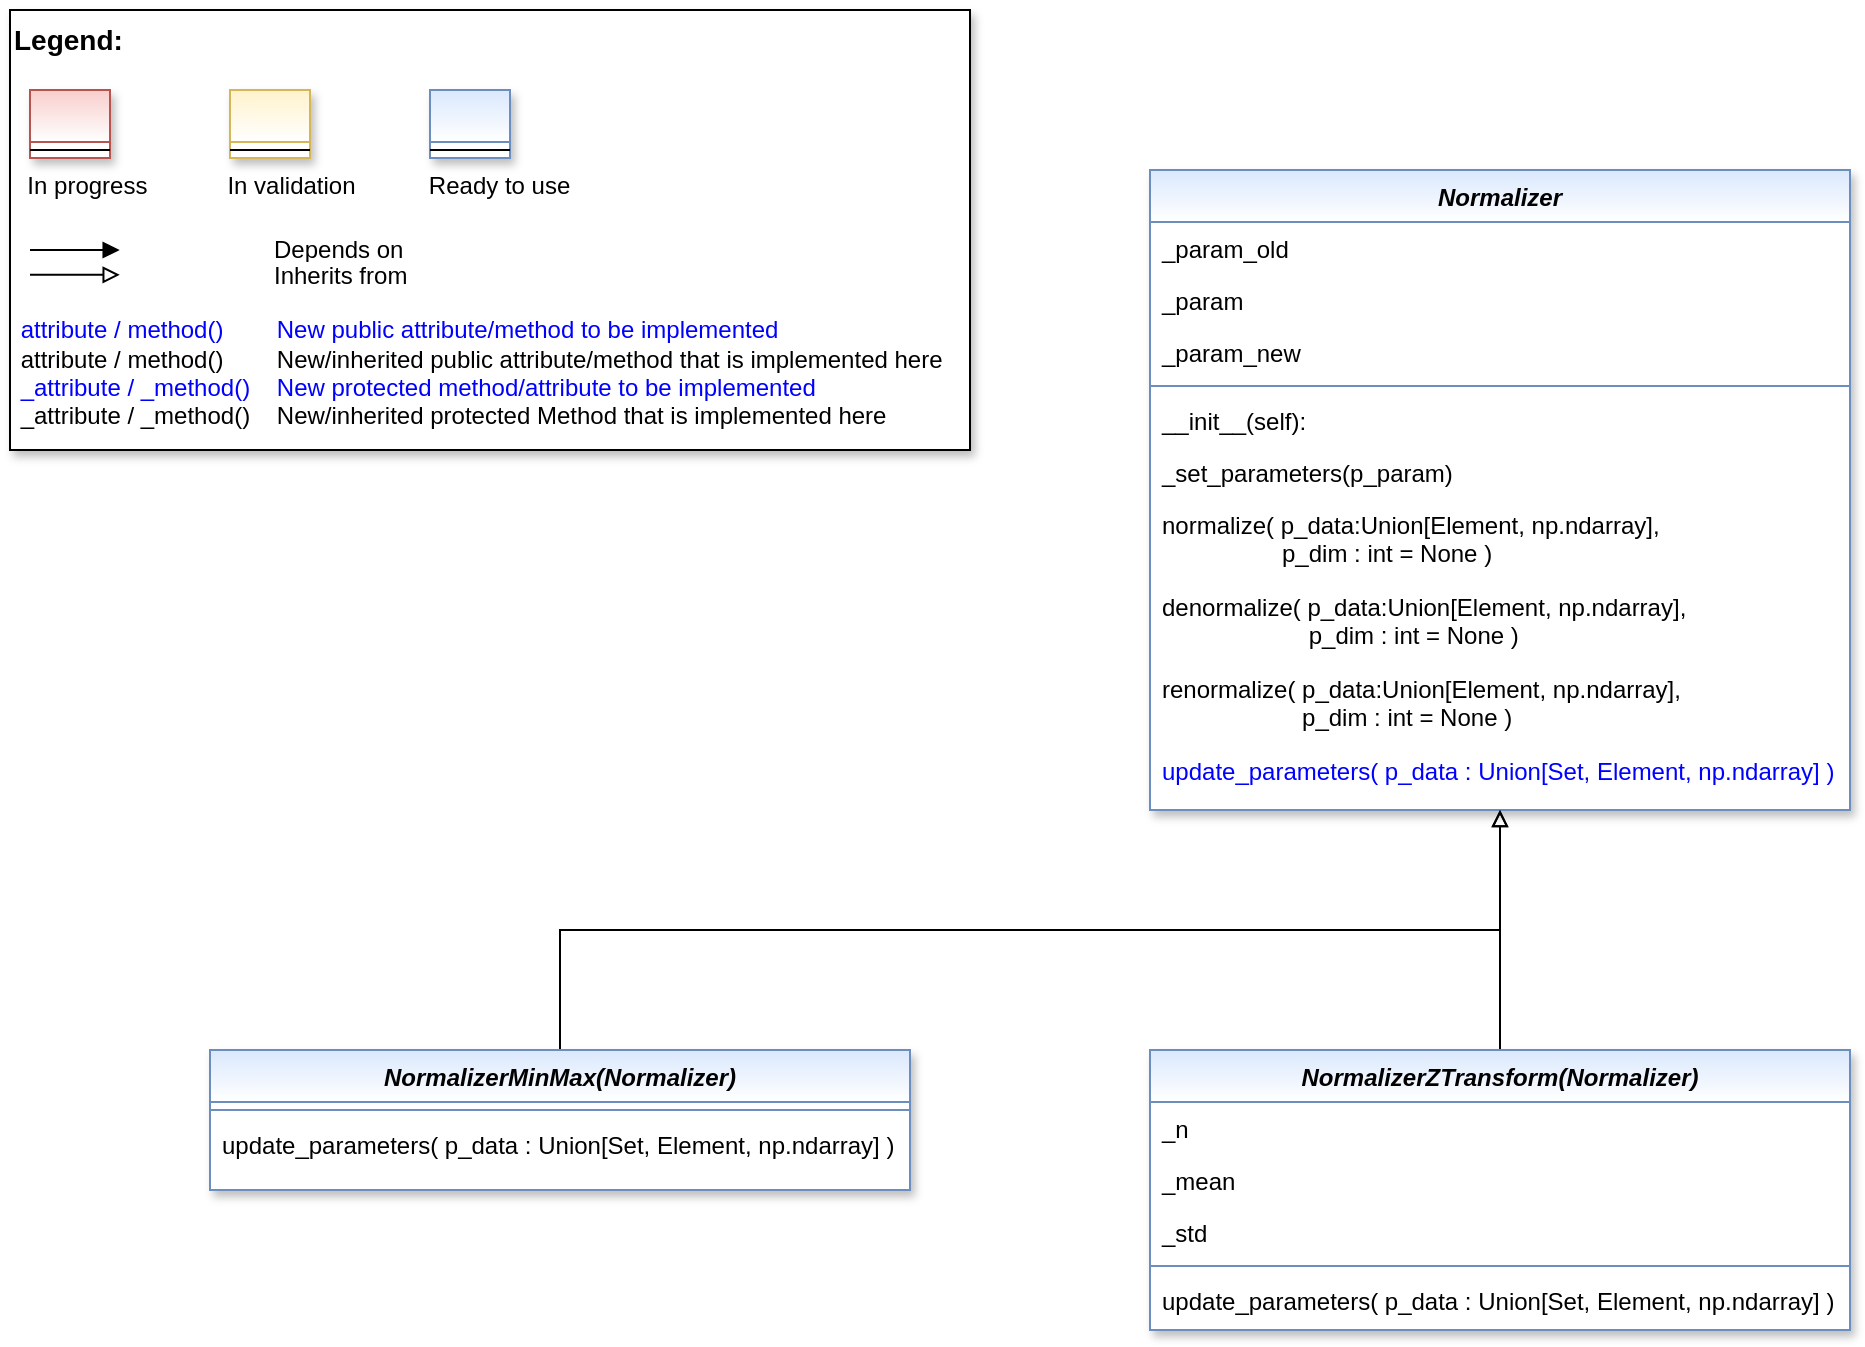 <mxfile version="26.2.2">
  <diagram id="C5RBs43oDa-KdzZeNtuy" name="Page-1">
    <mxGraphModel dx="2878" dy="1242" grid="1" gridSize="10" guides="1" tooltips="1" connect="1" arrows="1" fold="1" page="1" pageScale="1" pageWidth="827" pageHeight="1169" math="0" shadow="0">
      <root>
        <mxCell id="WIyWlLk6GJQsqaUBKTNV-0" />
        <mxCell id="WIyWlLk6GJQsqaUBKTNV-1" parent="WIyWlLk6GJQsqaUBKTNV-0" />
        <mxCell id="zkfFHV4jXpPFQw0GAbJ--0" value="Normalizer" style="swimlane;fontStyle=3;align=center;verticalAlign=top;childLayout=stackLayout;horizontal=1;startSize=26;horizontalStack=0;resizeParent=1;resizeLast=0;collapsible=1;marginBottom=0;rounded=0;shadow=1;strokeWidth=1;fillColor=#dae8fc;strokeColor=#6c8ebf;gradientColor=#FFFFFF;swimlaneFillColor=#FFFFFF;" parent="WIyWlLk6GJQsqaUBKTNV-1" vertex="1">
          <mxGeometry x="610" y="120" width="350" height="320" as="geometry">
            <mxRectangle x="230" y="140" width="160" height="26" as="alternateBounds" />
          </mxGeometry>
        </mxCell>
        <mxCell id="zkfFHV4jXpPFQw0GAbJ--3" value="_param_old" style="text;align=left;verticalAlign=top;spacingLeft=4;spacingRight=4;overflow=hidden;rotatable=0;points=[[0,0.5],[1,0.5]];portConstraint=eastwest;rounded=0;shadow=0;html=0;" parent="zkfFHV4jXpPFQw0GAbJ--0" vertex="1">
          <mxGeometry y="26" width="350" height="26" as="geometry" />
        </mxCell>
        <mxCell id="eLnOqRD9iw0-AsLMPfdM-3" value="_param" style="text;align=left;verticalAlign=top;spacingLeft=4;spacingRight=4;overflow=hidden;rotatable=0;points=[[0,0.5],[1,0.5]];portConstraint=eastwest;rounded=0;shadow=0;html=0;" parent="zkfFHV4jXpPFQw0GAbJ--0" vertex="1">
          <mxGeometry y="52" width="350" height="26" as="geometry" />
        </mxCell>
        <mxCell id="NOGOSVl_g-RIHEhjTQcU-0" value="_param_new" style="text;align=left;verticalAlign=top;spacingLeft=4;spacingRight=4;overflow=hidden;rotatable=0;points=[[0,0.5],[1,0.5]];portConstraint=eastwest;rounded=0;shadow=0;html=0;" parent="zkfFHV4jXpPFQw0GAbJ--0" vertex="1">
          <mxGeometry y="78" width="350" height="26" as="geometry" />
        </mxCell>
        <mxCell id="zkfFHV4jXpPFQw0GAbJ--4" value="" style="line;html=1;strokeWidth=1;align=left;verticalAlign=middle;spacingTop=-1;spacingLeft=3;spacingRight=3;rotatable=0;labelPosition=right;points=[];portConstraint=eastwest;fillColor=#dae8fc;strokeColor=#6c8ebf;gradientColor=#FFFFFF;" parent="zkfFHV4jXpPFQw0GAbJ--0" vertex="1">
          <mxGeometry y="104" width="350" height="8" as="geometry" />
        </mxCell>
        <mxCell id="8zqGU7UVI0wgR4KLh-GC-10" value="__init__(self):" style="text;align=left;verticalAlign=top;spacingLeft=4;spacingRight=4;overflow=hidden;rotatable=0;points=[[0,0.5],[1,0.5]];portConstraint=eastwest;" parent="zkfFHV4jXpPFQw0GAbJ--0" vertex="1">
          <mxGeometry y="112" width="350" height="26" as="geometry" />
        </mxCell>
        <mxCell id="eLnOqRD9iw0-AsLMPfdM-6" value="_set_parameters(p_param)" style="text;align=left;verticalAlign=top;spacingLeft=4;spacingRight=4;overflow=hidden;rotatable=0;points=[[0,0.5],[1,0.5]];portConstraint=eastwest;fontColor=#000000;" parent="zkfFHV4jXpPFQw0GAbJ--0" vertex="1">
          <mxGeometry y="138" width="350" height="26" as="geometry" />
        </mxCell>
        <mxCell id="zkfFHV4jXpPFQw0GAbJ--5" value="normalize( p_data:Union[Element, np.ndarray], &#xa;                  p_dim : int = None )" style="text;align=left;verticalAlign=top;spacingLeft=4;spacingRight=4;overflow=hidden;rotatable=0;points=[[0,0.5],[1,0.5]];portConstraint=eastwest;whiteSpace=wrap;" parent="zkfFHV4jXpPFQw0GAbJ--0" vertex="1">
          <mxGeometry y="164" width="350" height="41" as="geometry" />
        </mxCell>
        <mxCell id="QWyIYiu8uc9HfVtBSWy3-0" value="denormalize( p_data:Union[Element, np.ndarray], &#xa;                      p_dim : int = None )" style="text;align=left;verticalAlign=top;spacingLeft=4;spacingRight=4;overflow=hidden;rotatable=0;points=[[0,0.5],[1,0.5]];portConstraint=eastwest;whiteSpace=wrap;" vertex="1" parent="zkfFHV4jXpPFQw0GAbJ--0">
          <mxGeometry y="205" width="350" height="41" as="geometry" />
        </mxCell>
        <mxCell id="QWyIYiu8uc9HfVtBSWy3-1" value="renormalize( p_data:Union[Element, np.ndarray], &#xa;                     p_dim : int = None )" style="text;align=left;verticalAlign=top;spacingLeft=4;spacingRight=4;overflow=hidden;rotatable=0;points=[[0,0.5],[1,0.5]];portConstraint=eastwest;whiteSpace=wrap;" vertex="1" parent="zkfFHV4jXpPFQw0GAbJ--0">
          <mxGeometry y="246" width="350" height="41" as="geometry" />
        </mxCell>
        <mxCell id="eLnOqRD9iw0-AsLMPfdM-5" value="update_parameters( p_data : Union[Set, Element, np.ndarray] )" style="text;align=left;verticalAlign=top;spacingLeft=4;spacingRight=4;overflow=hidden;rotatable=0;points=[[0,0.5],[1,0.5]];portConstraint=eastwest;fontColor=#0000FF;whiteSpace=wrap;" parent="zkfFHV4jXpPFQw0GAbJ--0" vertex="1">
          <mxGeometry y="287" width="350" height="28" as="geometry" />
        </mxCell>
        <mxCell id="QWyIYiu8uc9HfVtBSWy3-5" style="edgeStyle=orthogonalEdgeStyle;rounded=0;orthogonalLoop=1;jettySize=auto;html=1;endArrow=block;endFill=0;" edge="1" parent="WIyWlLk6GJQsqaUBKTNV-1" source="8zqGU7UVI0wgR4KLh-GC-14" target="zkfFHV4jXpPFQw0GAbJ--0">
          <mxGeometry relative="1" as="geometry">
            <Array as="points">
              <mxPoint x="315" y="500" />
              <mxPoint x="785" y="500" />
            </Array>
          </mxGeometry>
        </mxCell>
        <mxCell id="8zqGU7UVI0wgR4KLh-GC-14" value="NormalizerMinMax(Normalizer)" style="swimlane;fontStyle=3;align=center;verticalAlign=top;childLayout=stackLayout;horizontal=1;startSize=26;horizontalStack=0;resizeParent=1;resizeLast=0;collapsible=1;marginBottom=0;rounded=0;shadow=1;strokeWidth=1;fillColor=#dae8fc;strokeColor=#6c8ebf;gradientColor=#FFFFFF;swimlaneFillColor=#FFFFFF;" parent="WIyWlLk6GJQsqaUBKTNV-1" vertex="1">
          <mxGeometry x="140" y="560" width="350" height="70" as="geometry">
            <mxRectangle x="230" y="140" width="160" height="26" as="alternateBounds" />
          </mxGeometry>
        </mxCell>
        <mxCell id="8zqGU7UVI0wgR4KLh-GC-18" value="" style="line;html=1;strokeWidth=1;align=left;verticalAlign=middle;spacingTop=-1;spacingLeft=3;spacingRight=3;rotatable=0;labelPosition=right;points=[];portConstraint=eastwest;fillColor=#dae8fc;strokeColor=#6c8ebf;" parent="8zqGU7UVI0wgR4KLh-GC-14" vertex="1">
          <mxGeometry y="26" width="350" height="8" as="geometry" />
        </mxCell>
        <mxCell id="QWyIYiu8uc9HfVtBSWy3-3" value="update_parameters( p_data : Union[Set, Element, np.ndarray] )" style="text;align=left;verticalAlign=top;spacingLeft=4;spacingRight=4;overflow=hidden;rotatable=0;points=[[0,0.5],[1,0.5]];portConstraint=eastwest;fontColor=default;whiteSpace=wrap;" vertex="1" parent="8zqGU7UVI0wgR4KLh-GC-14">
          <mxGeometry y="34" width="350" height="28" as="geometry" />
        </mxCell>
        <mxCell id="QWyIYiu8uc9HfVtBSWy3-4" style="edgeStyle=orthogonalEdgeStyle;rounded=0;orthogonalLoop=1;jettySize=auto;html=1;endArrow=block;endFill=0;" edge="1" parent="WIyWlLk6GJQsqaUBKTNV-1" source="eLnOqRD9iw0-AsLMPfdM-11" target="zkfFHV4jXpPFQw0GAbJ--0">
          <mxGeometry relative="1" as="geometry" />
        </mxCell>
        <mxCell id="eLnOqRD9iw0-AsLMPfdM-11" value="NormalizerZTransform(Normalizer)" style="swimlane;fontStyle=3;align=center;verticalAlign=top;childLayout=stackLayout;horizontal=1;startSize=26;horizontalStack=0;resizeParent=1;resizeLast=0;collapsible=1;marginBottom=0;rounded=0;shadow=1;strokeWidth=1;fillColor=#dae8fc;strokeColor=#6c8ebf;gradientColor=#FFFFFF;swimlaneFillColor=#FFFFFF;" parent="WIyWlLk6GJQsqaUBKTNV-1" vertex="1">
          <mxGeometry x="610" y="560" width="350" height="140" as="geometry">
            <mxRectangle x="230" y="140" width="160" height="26" as="alternateBounds" />
          </mxGeometry>
        </mxCell>
        <mxCell id="891qt0SuI9zQc2h_4-1D-0" value="_n" style="text;align=left;verticalAlign=top;spacingLeft=4;spacingRight=4;overflow=hidden;rotatable=0;points=[[0,0.5],[1,0.5]];portConstraint=eastwest;rounded=0;shadow=0;html=0;" parent="eLnOqRD9iw0-AsLMPfdM-11" vertex="1">
          <mxGeometry y="26" width="350" height="26" as="geometry" />
        </mxCell>
        <mxCell id="891qt0SuI9zQc2h_4-1D-1" value="_mean" style="text;align=left;verticalAlign=top;spacingLeft=4;spacingRight=4;overflow=hidden;rotatable=0;points=[[0,0.5],[1,0.5]];portConstraint=eastwest;rounded=0;shadow=0;html=0;" parent="eLnOqRD9iw0-AsLMPfdM-11" vertex="1">
          <mxGeometry y="52" width="350" height="26" as="geometry" />
        </mxCell>
        <mxCell id="891qt0SuI9zQc2h_4-1D-3" value="_std" style="text;align=left;verticalAlign=top;spacingLeft=4;spacingRight=4;overflow=hidden;rotatable=0;points=[[0,0.5],[1,0.5]];portConstraint=eastwest;rounded=0;shadow=0;html=0;" parent="eLnOqRD9iw0-AsLMPfdM-11" vertex="1">
          <mxGeometry y="78" width="350" height="26" as="geometry" />
        </mxCell>
        <mxCell id="eLnOqRD9iw0-AsLMPfdM-14" value="" style="line;html=1;strokeWidth=1;align=left;verticalAlign=middle;spacingTop=-1;spacingLeft=3;spacingRight=3;rotatable=0;labelPosition=right;points=[];portConstraint=eastwest;fillColor=#dae8fc;strokeColor=#6c8ebf;gradientColor=#FFFFFF;" parent="eLnOqRD9iw0-AsLMPfdM-11" vertex="1">
          <mxGeometry y="104" width="350" height="8" as="geometry" />
        </mxCell>
        <mxCell id="QWyIYiu8uc9HfVtBSWy3-2" value="update_parameters( p_data : Union[Set, Element, np.ndarray] )" style="text;align=left;verticalAlign=top;spacingLeft=4;spacingRight=4;overflow=hidden;rotatable=0;points=[[0,0.5],[1,0.5]];portConstraint=eastwest;fontColor=default;whiteSpace=wrap;" vertex="1" parent="eLnOqRD9iw0-AsLMPfdM-11">
          <mxGeometry y="112" width="350" height="28" as="geometry" />
        </mxCell>
        <mxCell id="3frp60s40n5bYwkhFthx-0" value="" style="group" parent="WIyWlLk6GJQsqaUBKTNV-1" vertex="1" connectable="0">
          <mxGeometry x="40" y="40" width="480" height="220" as="geometry" />
        </mxCell>
        <mxCell id="3frp60s40n5bYwkhFthx-1" value="&lt;font color=&quot;#000000&quot; size=&quot;1&quot;&gt;&lt;b style=&quot;font-size: 14px&quot;&gt;Legend:&lt;br&gt;&lt;/b&gt;&lt;/font&gt;&lt;br&gt;&lt;br&gt;&lt;br&gt;&lt;font color=&quot;#0000ff&quot; style=&quot;font-size: 6px&quot;&gt;&lt;br&gt;&lt;/font&gt;&lt;span style=&quot;color: rgb(0 , 0 , 0)&quot;&gt;&lt;font style=&quot;font-size: 4px&quot;&gt;&amp;nbsp; &amp;nbsp;&lt;/font&gt;&amp;nbsp;In progress&amp;nbsp; &amp;nbsp; &amp;nbsp; &amp;nbsp; &amp;nbsp; &amp;nbsp; In validation&amp;nbsp; &amp;nbsp; &amp;nbsp; &amp;nbsp; &amp;nbsp; &amp;nbsp;Ready to use&lt;/span&gt;&lt;font color=&quot;#000000&quot;&gt;&amp;nbsp;&lt;br&gt;&lt;/font&gt;&lt;font color=&quot;#0000ff&quot;&gt;&lt;br&gt;&lt;br&gt;&lt;br&gt;&lt;br&gt;&amp;nbsp;attribute / method()&amp;nbsp; &amp;nbsp; &amp;nbsp; &amp;nbsp; New public attribute/method to be implemented&lt;/font&gt;&lt;br&gt;&lt;font color=&quot;#000000&quot;&gt;&amp;nbsp;&lt;/font&gt;&lt;font color=&quot;#000000&quot;&gt;attribute / method()&lt;span&gt;&#x9;&lt;/span&gt;&amp;nbsp; &amp;nbsp; &amp;nbsp; &amp;nbsp;New/inherited public attribute/method that is implemented here&lt;br&gt;&lt;/font&gt;&lt;font color=&quot;#0000ff&quot;&gt;&amp;nbsp;_attribute /&amp;nbsp;&lt;/font&gt;&lt;font color=&quot;#0000ff&quot;&gt;_method()&amp;nbsp; &amp;nbsp; New protected method/attribute to be implemented&lt;/font&gt;&lt;br&gt;&lt;font color=&quot;#000000&quot;&gt;&amp;nbsp;_attribute / _method()&amp;nbsp; &amp;nbsp; New/inherited protected Method that is implemented here&lt;br&gt;&lt;/font&gt;&lt;font color=&quot;#000000&quot;&gt;&lt;br&gt;&lt;br&gt;&lt;br&gt;&lt;br&gt;&lt;br&gt;&lt;/font&gt;" style="text;html=1;align=left;verticalAlign=top;whiteSpace=wrap;rounded=0;fontColor=#006600;strokeColor=#000000;shadow=1;fillColor=#ffffff;" parent="3frp60s40n5bYwkhFthx-0" vertex="1">
          <mxGeometry width="480" height="220" as="geometry" />
        </mxCell>
        <mxCell id="3frp60s40n5bYwkhFthx-2" value="Depends on" style="endArrow=block;html=1;labelPosition=right;verticalLabelPosition=middle;align=left;verticalAlign=middle;endFill=1;fontSize=12;" parent="3frp60s40n5bYwkhFthx-0" edge="1">
          <mxGeometry x="-1590" y="-2180" width="50" height="50" as="geometry">
            <mxPoint x="10.0" y="120.003" as="sourcePoint" />
            <mxPoint x="54.848" y="120.003" as="targetPoint" />
            <mxPoint x="98" as="offset" />
            <Array as="points">
              <mxPoint x="30" y="120" />
            </Array>
          </mxGeometry>
        </mxCell>
        <mxCell id="3frp60s40n5bYwkhFthx-3" value="Inherits from" style="endArrow=block;html=1;labelPosition=right;verticalLabelPosition=middle;align=left;verticalAlign=middle;endFill=0;fontSize=12;" parent="3frp60s40n5bYwkhFthx-0" edge="1">
          <mxGeometry x="-1590" y="-2180" width="50" height="50" as="geometry">
            <mxPoint x="10.0" y="132.385" as="sourcePoint" />
            <mxPoint x="54.848" y="132.385" as="targetPoint" />
            <mxPoint x="98" y="1" as="offset" />
          </mxGeometry>
        </mxCell>
        <mxCell id="3frp60s40n5bYwkhFthx-4" value="" style="swimlane;fontStyle=3;align=center;verticalAlign=top;childLayout=stackLayout;horizontal=1;startSize=26;horizontalStack=0;resizeParent=1;resizeLast=0;collapsible=1;marginBottom=0;rounded=0;shadow=1;strokeWidth=1;fillColor=#f8cecc;strokeColor=#b85450;gradientColor=#ffffff;swimlaneFillColor=#ffffff;" parent="3frp60s40n5bYwkhFthx-0" vertex="1">
          <mxGeometry x="10" y="40" width="40" height="34" as="geometry">
            <mxRectangle x="230" y="140" width="160" height="26" as="alternateBounds" />
          </mxGeometry>
        </mxCell>
        <mxCell id="3frp60s40n5bYwkhFthx-5" value="" style="line;html=1;strokeWidth=1;align=left;verticalAlign=middle;spacingTop=-1;spacingLeft=3;spacingRight=3;rotatable=0;labelPosition=right;points=[];portConstraint=eastwest;" parent="3frp60s40n5bYwkhFthx-4" vertex="1">
          <mxGeometry y="26" width="40" height="8" as="geometry" />
        </mxCell>
        <mxCell id="3frp60s40n5bYwkhFthx-6" value="" style="swimlane;fontStyle=3;align=center;verticalAlign=top;childLayout=stackLayout;horizontal=1;startSize=26;horizontalStack=0;resizeParent=1;resizeLast=0;collapsible=1;marginBottom=0;rounded=0;shadow=1;strokeWidth=1;fillColor=#fff2cc;strokeColor=#d6b656;gradientColor=#ffffff;swimlaneFillColor=#ffffff;" parent="3frp60s40n5bYwkhFthx-0" vertex="1">
          <mxGeometry x="110" y="40" width="40" height="34" as="geometry">
            <mxRectangle x="230" y="140" width="160" height="26" as="alternateBounds" />
          </mxGeometry>
        </mxCell>
        <mxCell id="3frp60s40n5bYwkhFthx-7" value="" style="line;html=1;strokeWidth=1;align=left;verticalAlign=middle;spacingTop=-1;spacingLeft=3;spacingRight=3;rotatable=0;labelPosition=right;points=[];portConstraint=eastwest;" parent="3frp60s40n5bYwkhFthx-6" vertex="1">
          <mxGeometry y="26" width="40" height="8" as="geometry" />
        </mxCell>
        <mxCell id="3frp60s40n5bYwkhFthx-8" value="" style="swimlane;fontStyle=3;align=center;verticalAlign=top;childLayout=stackLayout;horizontal=1;startSize=26;horizontalStack=0;resizeParent=1;resizeLast=0;collapsible=1;marginBottom=0;rounded=0;shadow=1;strokeWidth=1;fillColor=#dae8fc;strokeColor=#6c8ebf;gradientColor=#ffffff;swimlaneFillColor=#ffffff;" parent="3frp60s40n5bYwkhFthx-0" vertex="1">
          <mxGeometry x="210" y="40" width="40" height="34" as="geometry">
            <mxRectangle x="230" y="140" width="160" height="26" as="alternateBounds" />
          </mxGeometry>
        </mxCell>
        <mxCell id="3frp60s40n5bYwkhFthx-9" value="" style="line;html=1;strokeWidth=1;align=left;verticalAlign=middle;spacingTop=-1;spacingLeft=3;spacingRight=3;rotatable=0;labelPosition=right;points=[];portConstraint=eastwest;" parent="3frp60s40n5bYwkhFthx-8" vertex="1">
          <mxGeometry y="26" width="40" height="8" as="geometry" />
        </mxCell>
      </root>
    </mxGraphModel>
  </diagram>
</mxfile>
